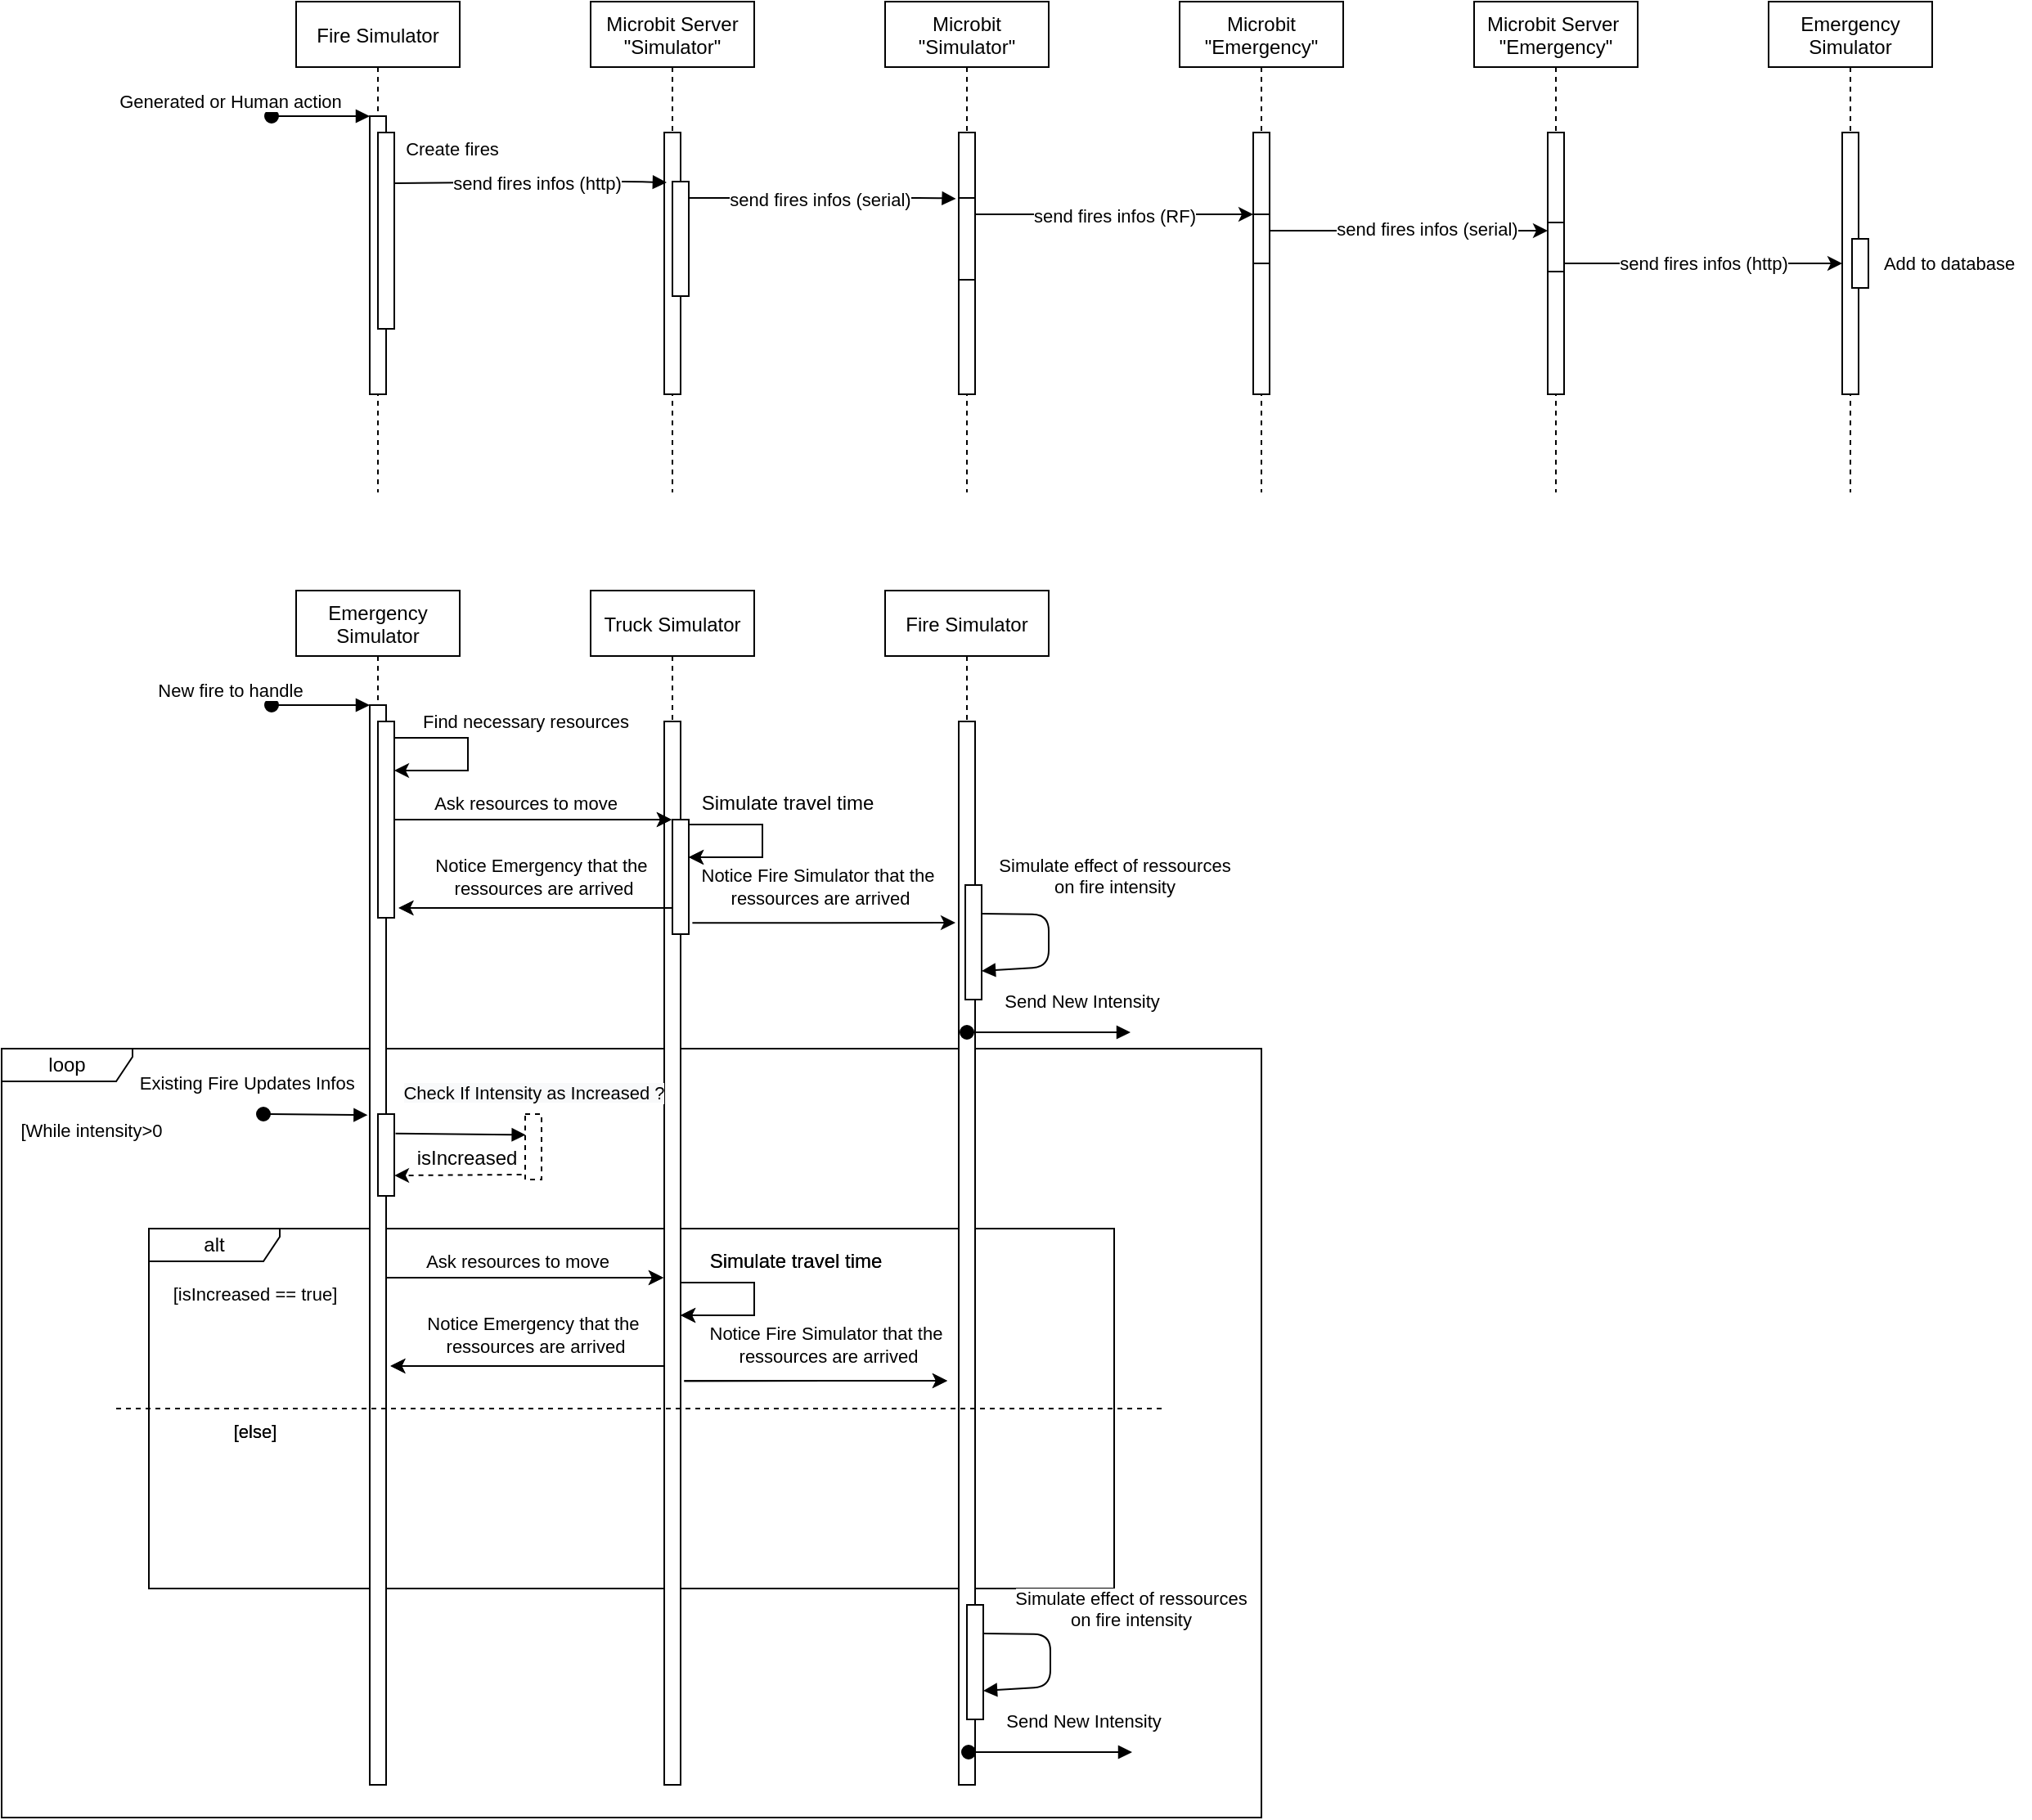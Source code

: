 <mxfile version="14.0.3" type="github">
  <diagram id="kgpKYQtTHZ0yAKxKKP6v" name="Page-1">
    <mxGraphModel dx="2028" dy="642" grid="1" gridSize="10" guides="1" tooltips="1" connect="1" arrows="1" fold="1" page="1" pageScale="1" pageWidth="850" pageHeight="1100" math="0" shadow="0" extFonts="Permanent Marker^https://fonts.googleapis.com/css?family=Permanent+Marker">
      <root>
        <mxCell id="0" />
        <mxCell id="1" parent="0" />
        <mxCell id="_Cd2gHY0J91j7cz8xgZX-41" value="loop" style="shape=umlFrame;whiteSpace=wrap;html=1;width=80;height=20;" vertex="1" parent="1">
          <mxGeometry x="-60" y="720" width="770" height="470" as="geometry" />
        </mxCell>
        <mxCell id="_Cd2gHY0J91j7cz8xgZX-14" value="alt" style="shape=umlFrame;whiteSpace=wrap;html=1;width=80;height=20;" vertex="1" parent="1">
          <mxGeometry x="30" y="830" width="590" height="220" as="geometry" />
        </mxCell>
        <mxCell id="3nuBFxr9cyL0pnOWT2aG-1" value="Fire Simulator" style="shape=umlLifeline;perimeter=lifelinePerimeter;container=1;collapsible=0;recursiveResize=0;rounded=0;shadow=0;strokeWidth=1;" parent="1" vertex="1">
          <mxGeometry x="120" y="80" width="100" height="300" as="geometry" />
        </mxCell>
        <mxCell id="3nuBFxr9cyL0pnOWT2aG-2" value="" style="points=[];perimeter=orthogonalPerimeter;rounded=0;shadow=0;strokeWidth=1;" parent="3nuBFxr9cyL0pnOWT2aG-1" vertex="1">
          <mxGeometry x="45" y="70" width="10" height="170" as="geometry" />
        </mxCell>
        <mxCell id="3nuBFxr9cyL0pnOWT2aG-3" value="Generated or Human action" style="verticalAlign=bottom;startArrow=oval;endArrow=block;startSize=8;shadow=0;strokeWidth=1;" parent="3nuBFxr9cyL0pnOWT2aG-1" target="3nuBFxr9cyL0pnOWT2aG-2" edge="1">
          <mxGeometry x="-1" y="-25" relative="1" as="geometry">
            <mxPoint x="-15" y="70" as="sourcePoint" />
            <mxPoint x="-25" y="-25" as="offset" />
          </mxGeometry>
        </mxCell>
        <mxCell id="3nuBFxr9cyL0pnOWT2aG-5" value="Microbit Server &#xa;&quot;Simulator&quot;" style="shape=umlLifeline;perimeter=lifelinePerimeter;container=1;collapsible=0;recursiveResize=0;rounded=0;shadow=0;strokeWidth=1;" parent="1" vertex="1">
          <mxGeometry x="300" y="80" width="100" height="300" as="geometry" />
        </mxCell>
        <mxCell id="3nuBFxr9cyL0pnOWT2aG-6" value="" style="points=[];perimeter=orthogonalPerimeter;rounded=0;shadow=0;strokeWidth=1;" parent="3nuBFxr9cyL0pnOWT2aG-5" vertex="1">
          <mxGeometry x="45" y="80" width="10" height="160" as="geometry" />
        </mxCell>
        <mxCell id="HOpp2nxaqxP0PWBmFJq2-1" value="Microbit &#xa;&quot;Simulator&quot;" style="shape=umlLifeline;perimeter=lifelinePerimeter;container=1;collapsible=0;recursiveResize=0;rounded=0;shadow=0;strokeWidth=1;" parent="1" vertex="1">
          <mxGeometry x="480" y="80" width="100" height="300" as="geometry" />
        </mxCell>
        <mxCell id="HOpp2nxaqxP0PWBmFJq2-2" value="" style="points=[];perimeter=orthogonalPerimeter;rounded=0;shadow=0;strokeWidth=1;" parent="HOpp2nxaqxP0PWBmFJq2-1" vertex="1">
          <mxGeometry x="45" y="80" width="10" height="160" as="geometry" />
        </mxCell>
        <mxCell id="9IBMMB6tiIiyF1nRFMf0-17" value="" style="rounded=0;whiteSpace=wrap;html=1;" parent="HOpp2nxaqxP0PWBmFJq2-1" vertex="1">
          <mxGeometry x="45" y="120" width="10" height="50" as="geometry" />
        </mxCell>
        <mxCell id="HOpp2nxaqxP0PWBmFJq2-3" value="Microbit &#xa;&quot;Emergency&quot;" style="shape=umlLifeline;perimeter=lifelinePerimeter;container=1;collapsible=0;recursiveResize=0;rounded=0;shadow=0;strokeWidth=1;" parent="1" vertex="1">
          <mxGeometry x="660" y="80" width="100" height="300" as="geometry" />
        </mxCell>
        <mxCell id="HOpp2nxaqxP0PWBmFJq2-4" value="" style="points=[];perimeter=orthogonalPerimeter;rounded=0;shadow=0;strokeWidth=1;" parent="HOpp2nxaqxP0PWBmFJq2-3" vertex="1">
          <mxGeometry x="45" y="80" width="10" height="160" as="geometry" />
        </mxCell>
        <mxCell id="9IBMMB6tiIiyF1nRFMf0-18" value="" style="rounded=0;whiteSpace=wrap;html=1;" parent="HOpp2nxaqxP0PWBmFJq2-3" vertex="1">
          <mxGeometry x="45" y="130" width="10" height="30" as="geometry" />
        </mxCell>
        <mxCell id="HOpp2nxaqxP0PWBmFJq2-5" value="Microbit Server &#xa;&quot;Emergency&quot;" style="shape=umlLifeline;perimeter=lifelinePerimeter;container=1;collapsible=0;recursiveResize=0;rounded=0;shadow=0;strokeWidth=1;" parent="1" vertex="1">
          <mxGeometry x="840" y="80" width="100" height="300" as="geometry" />
        </mxCell>
        <mxCell id="HOpp2nxaqxP0PWBmFJq2-6" value="" style="points=[];perimeter=orthogonalPerimeter;rounded=0;shadow=0;strokeWidth=1;" parent="HOpp2nxaqxP0PWBmFJq2-5" vertex="1">
          <mxGeometry x="45" y="80" width="10" height="160" as="geometry" />
        </mxCell>
        <mxCell id="9IBMMB6tiIiyF1nRFMf0-19" value="" style="rounded=0;whiteSpace=wrap;html=1;" parent="HOpp2nxaqxP0PWBmFJq2-5" vertex="1">
          <mxGeometry x="45" y="135" width="10" height="30" as="geometry" />
        </mxCell>
        <mxCell id="HOpp2nxaqxP0PWBmFJq2-7" value="Emergency &#xa;Simulator" style="shape=umlLifeline;perimeter=lifelinePerimeter;container=1;collapsible=0;recursiveResize=0;rounded=0;shadow=0;strokeWidth=1;" parent="1" vertex="1">
          <mxGeometry x="1020" y="80" width="100" height="300" as="geometry" />
        </mxCell>
        <mxCell id="HOpp2nxaqxP0PWBmFJq2-8" value="" style="points=[];perimeter=orthogonalPerimeter;rounded=0;shadow=0;strokeWidth=1;" parent="HOpp2nxaqxP0PWBmFJq2-7" vertex="1">
          <mxGeometry x="45" y="80" width="10" height="160" as="geometry" />
        </mxCell>
        <mxCell id="9IBMMB6tiIiyF1nRFMf0-20" value="" style="rounded=0;whiteSpace=wrap;html=1;" parent="HOpp2nxaqxP0PWBmFJq2-7" vertex="1">
          <mxGeometry x="51" y="145" width="10" height="30" as="geometry" />
        </mxCell>
        <mxCell id="HOpp2nxaqxP0PWBmFJq2-11" value="" style="verticalAlign=bottom;endArrow=block;shadow=0;strokeWidth=1;entryX=-0.171;entryY=0.253;entryDx=0;entryDy=0;entryPerimeter=0;" parent="1" source="3nuBFxr9cyL0pnOWT2aG-6" target="HOpp2nxaqxP0PWBmFJq2-2" edge="1">
          <mxGeometry relative="1" as="geometry">
            <mxPoint x="360" y="180.0" as="sourcePoint" />
            <mxPoint x="530.0" y="180.0" as="targetPoint" />
            <Array as="points">
              <mxPoint x="470" y="200" />
              <mxPoint x="510" y="200" />
            </Array>
          </mxGeometry>
        </mxCell>
        <mxCell id="9IBMMB6tiIiyF1nRFMf0-5" value="send fires infos (serial)" style="edgeLabel;html=1;align=center;verticalAlign=middle;resizable=0;points=[];" parent="HOpp2nxaqxP0PWBmFJq2-11" vertex="1" connectable="0">
          <mxGeometry x="-0.446" y="-1" relative="1" as="geometry">
            <mxPoint x="38.1" as="offset" />
          </mxGeometry>
        </mxCell>
        <mxCell id="9IBMMB6tiIiyF1nRFMf0-1" value="" style="rounded=0;whiteSpace=wrap;html=1;" parent="1" vertex="1">
          <mxGeometry x="170" y="160" width="10" height="120" as="geometry" />
        </mxCell>
        <mxCell id="9IBMMB6tiIiyF1nRFMf0-2" value="&lt;span style=&quot;font-size: 11px ; background-color: rgb(255 , 255 , 255)&quot;&gt;Create fires&lt;/span&gt;" style="text;html=1;align=center;verticalAlign=middle;resizable=0;points=[];autosize=1;" parent="1" vertex="1">
          <mxGeometry x="180" y="160" width="70" height="20" as="geometry" />
        </mxCell>
        <mxCell id="9IBMMB6tiIiyF1nRFMf0-3" value="" style="verticalAlign=bottom;endArrow=block;shadow=0;strokeWidth=1;entryX=0.148;entryY=0.191;entryDx=0;entryDy=0;entryPerimeter=0;" parent="1" target="3nuBFxr9cyL0pnOWT2aG-6" edge="1">
          <mxGeometry x="0.07" y="-20" relative="1" as="geometry">
            <mxPoint x="180" y="191" as="sourcePoint" />
            <mxPoint x="338.29" y="190.48" as="targetPoint" />
            <Array as="points">
              <mxPoint x="285" y="190" />
              <mxPoint x="325" y="190" />
            </Array>
            <mxPoint as="offset" />
          </mxGeometry>
        </mxCell>
        <mxCell id="9IBMMB6tiIiyF1nRFMf0-4" value="send fires infos (http)" style="edgeLabel;html=1;align=center;verticalAlign=middle;resizable=0;points=[];" parent="9IBMMB6tiIiyF1nRFMf0-3" vertex="1" connectable="0">
          <mxGeometry x="0.04" y="-1" relative="1" as="geometry">
            <mxPoint as="offset" />
          </mxGeometry>
        </mxCell>
        <mxCell id="9IBMMB6tiIiyF1nRFMf0-7" style="edgeStyle=orthogonalEdgeStyle;rounded=0;orthogonalLoop=1;jettySize=auto;html=1;" parent="1" source="HOpp2nxaqxP0PWBmFJq2-2" target="HOpp2nxaqxP0PWBmFJq2-4" edge="1">
          <mxGeometry relative="1" as="geometry">
            <Array as="points">
              <mxPoint x="640" y="210" />
              <mxPoint x="640" y="210" />
            </Array>
          </mxGeometry>
        </mxCell>
        <mxCell id="9IBMMB6tiIiyF1nRFMf0-8" value="&lt;span style=&quot;color: rgba(0 , 0 , 0 , 0) ; font-family: monospace ; font-size: 0px ; background-color: rgb(248 , 249 , 250)&quot;&gt;%3CmxGraphModel%3E%3Croot%3E%3CmxCell%20id%3D%220%22%2F%3E%3CmxCell%20id%3D%221%22%20parent%3D%220%22%2F%3E%3CmxCell%20id%3D%222%22%20value%3D%22send%20fires%20infos%20(serial)%22%20style%3D%22edgeLabel%3Bhtml%3D1%3Balign%3Dcenter%3BverticalAlign%3Dmiddle%3Bresizable%3D0%3Bpoints%3D%5B%5D%3B%22%20vertex%3D%221%22%20connectable%3D%220%22%20parent%3D%221%22%3E%3CmxGeometry%20x%3D%22439.997%22%20y%3D%22201%22%20as%3D%22geometry%22%2F%3E%3C%2FmxCell%3E%3C%2Froot%3E%3C%2FmxGraphModel%3E&lt;/span&gt;" style="edgeLabel;html=1;align=center;verticalAlign=middle;resizable=0;points=[];" parent="9IBMMB6tiIiyF1nRFMf0-7" vertex="1" connectable="0">
          <mxGeometry x="0.23" y="-1" relative="1" as="geometry">
            <mxPoint as="offset" />
          </mxGeometry>
        </mxCell>
        <mxCell id="9IBMMB6tiIiyF1nRFMf0-9" value="send fires infos (RF)" style="edgeLabel;html=1;align=center;verticalAlign=middle;resizable=0;points=[];" parent="9IBMMB6tiIiyF1nRFMf0-7" vertex="1" connectable="0">
          <mxGeometry x="0.117" y="-1" relative="1" as="geometry">
            <mxPoint x="-10.17" as="offset" />
          </mxGeometry>
        </mxCell>
        <mxCell id="9IBMMB6tiIiyF1nRFMf0-11" style="edgeStyle=orthogonalEdgeStyle;rounded=0;orthogonalLoop=1;jettySize=auto;html=1;" parent="1" source="HOpp2nxaqxP0PWBmFJq2-4" target="HOpp2nxaqxP0PWBmFJq2-6" edge="1">
          <mxGeometry relative="1" as="geometry">
            <Array as="points">
              <mxPoint x="810" y="220" />
              <mxPoint x="810" y="220" />
            </Array>
          </mxGeometry>
        </mxCell>
        <mxCell id="9IBMMB6tiIiyF1nRFMf0-12" value="send fires infos (serial)" style="edgeLabel;html=1;align=center;verticalAlign=middle;resizable=0;points=[];" parent="9IBMMB6tiIiyF1nRFMf0-11" vertex="1" connectable="0">
          <mxGeometry x="0.125" y="1" relative="1" as="geometry">
            <mxPoint as="offset" />
          </mxGeometry>
        </mxCell>
        <mxCell id="9IBMMB6tiIiyF1nRFMf0-13" style="edgeStyle=orthogonalEdgeStyle;rounded=0;orthogonalLoop=1;jettySize=auto;html=1;" parent="1" source="HOpp2nxaqxP0PWBmFJq2-6" target="HOpp2nxaqxP0PWBmFJq2-8" edge="1">
          <mxGeometry relative="1" as="geometry" />
        </mxCell>
        <mxCell id="9IBMMB6tiIiyF1nRFMf0-14" value="send fires infos (http)" style="edgeLabel;html=1;align=center;verticalAlign=middle;resizable=0;points=[];" parent="9IBMMB6tiIiyF1nRFMf0-13" vertex="1" connectable="0">
          <mxGeometry x="0.182" y="2" relative="1" as="geometry">
            <mxPoint x="-15.69" y="2" as="offset" />
          </mxGeometry>
        </mxCell>
        <mxCell id="9IBMMB6tiIiyF1nRFMf0-16" value="" style="rounded=0;whiteSpace=wrap;html=1;" parent="1" vertex="1">
          <mxGeometry x="350" y="190" width="10" height="70" as="geometry" />
        </mxCell>
        <mxCell id="9IBMMB6tiIiyF1nRFMf0-21" value="&lt;font style=&quot;font-size: 11px&quot;&gt;Add to database&lt;/font&gt;" style="text;html=1;align=center;verticalAlign=middle;resizable=0;points=[];autosize=1;" parent="1" vertex="1">
          <mxGeometry x="1080" y="230" width="100" height="20" as="geometry" />
        </mxCell>
        <mxCell id="9IBMMB6tiIiyF1nRFMf0-22" value="Emergency &#xa;Simulator" style="shape=umlLifeline;perimeter=lifelinePerimeter;container=1;collapsible=0;recursiveResize=0;rounded=0;shadow=0;strokeWidth=1;" parent="1" vertex="1">
          <mxGeometry x="120" y="440" width="100" height="730" as="geometry" />
        </mxCell>
        <mxCell id="9IBMMB6tiIiyF1nRFMf0-23" value="" style="points=[];perimeter=orthogonalPerimeter;rounded=0;shadow=0;strokeWidth=1;" parent="9IBMMB6tiIiyF1nRFMf0-22" vertex="1">
          <mxGeometry x="45" y="70" width="10" height="660" as="geometry" />
        </mxCell>
        <mxCell id="9IBMMB6tiIiyF1nRFMf0-24" value="New fire to handle" style="verticalAlign=bottom;startArrow=oval;endArrow=block;startSize=8;shadow=0;strokeWidth=1;" parent="9IBMMB6tiIiyF1nRFMf0-22" target="9IBMMB6tiIiyF1nRFMf0-23" edge="1">
          <mxGeometry x="-1" y="-25" relative="1" as="geometry">
            <mxPoint x="-15" y="70" as="sourcePoint" />
            <mxPoint x="-25" y="-25" as="offset" />
          </mxGeometry>
        </mxCell>
        <mxCell id="_Cd2gHY0J91j7cz8xgZX-11" value="" style="rounded=0;whiteSpace=wrap;html=1;" vertex="1" parent="9IBMMB6tiIiyF1nRFMf0-22">
          <mxGeometry x="50" y="320" width="10" height="50" as="geometry" />
        </mxCell>
        <mxCell id="9IBMMB6tiIiyF1nRFMf0-25" value="Truck Simulator" style="shape=umlLifeline;perimeter=lifelinePerimeter;container=1;collapsible=0;recursiveResize=0;rounded=0;shadow=0;strokeWidth=1;" parent="1" vertex="1">
          <mxGeometry x="300" y="440" width="100" height="730" as="geometry" />
        </mxCell>
        <mxCell id="9IBMMB6tiIiyF1nRFMf0-26" value="" style="points=[];perimeter=orthogonalPerimeter;rounded=0;shadow=0;strokeWidth=1;" parent="9IBMMB6tiIiyF1nRFMf0-25" vertex="1">
          <mxGeometry x="45" y="80" width="10" height="650" as="geometry" />
        </mxCell>
        <mxCell id="9IBMMB6tiIiyF1nRFMf0-27" value="Fire Simulator" style="shape=umlLifeline;perimeter=lifelinePerimeter;container=1;collapsible=0;recursiveResize=0;rounded=0;shadow=0;strokeWidth=1;" parent="1" vertex="1">
          <mxGeometry x="480" y="440" width="100" height="730" as="geometry" />
        </mxCell>
        <mxCell id="9IBMMB6tiIiyF1nRFMf0-28" value="" style="points=[];perimeter=orthogonalPerimeter;rounded=0;shadow=0;strokeWidth=1;" parent="9IBMMB6tiIiyF1nRFMf0-27" vertex="1">
          <mxGeometry x="45" y="80" width="10" height="650" as="geometry" />
        </mxCell>
        <mxCell id="9IBMMB6tiIiyF1nRFMf0-29" value="" style="rounded=0;whiteSpace=wrap;html=1;" parent="9IBMMB6tiIiyF1nRFMf0-27" vertex="1">
          <mxGeometry x="49" y="180" width="10" height="70" as="geometry" />
        </mxCell>
        <mxCell id="_Cd2gHY0J91j7cz8xgZX-8" value="Simulate effect of ressources&lt;br&gt;on fire intensity" style="html=1;verticalAlign=bottom;endArrow=block;exitX=1;exitY=0.25;exitDx=0;exitDy=0;entryX=1;entryY=0.75;entryDx=0;entryDy=0;" edge="1" parent="9IBMMB6tiIiyF1nRFMf0-27" source="9IBMMB6tiIiyF1nRFMf0-29" target="9IBMMB6tiIiyF1nRFMf0-29">
          <mxGeometry x="-0.281" y="41" width="80" relative="1" as="geometry">
            <mxPoint x="90" y="200" as="sourcePoint" />
            <mxPoint x="170" y="200" as="targetPoint" />
            <Array as="points">
              <mxPoint x="100" y="198" />
              <mxPoint x="100" y="230" />
            </Array>
            <mxPoint x="-1" y="-8" as="offset" />
          </mxGeometry>
        </mxCell>
        <mxCell id="9IBMMB6tiIiyF1nRFMf0-59" style="edgeStyle=orthogonalEdgeStyle;rounded=0;orthogonalLoop=1;jettySize=auto;html=1;entryX=1;entryY=0.25;entryDx=0;entryDy=0;" parent="1" target="9IBMMB6tiIiyF1nRFMf0-41" edge="1">
          <mxGeometry relative="1" as="geometry">
            <mxPoint x="180" y="594" as="targetPoint" />
            <mxPoint x="180" y="564.034" as="sourcePoint" />
            <Array as="points">
              <mxPoint x="180" y="530" />
              <mxPoint x="225" y="530" />
              <mxPoint x="225" y="550" />
            </Array>
          </mxGeometry>
        </mxCell>
        <mxCell id="9IBMMB6tiIiyF1nRFMf0-63" style="edgeStyle=orthogonalEdgeStyle;rounded=0;orthogonalLoop=1;jettySize=auto;html=1;" parent="1" source="9IBMMB6tiIiyF1nRFMf0-41" target="9IBMMB6tiIiyF1nRFMf0-25" edge="1">
          <mxGeometry relative="1" as="geometry">
            <Array as="points">
              <mxPoint x="300" y="580" />
              <mxPoint x="300" y="580" />
            </Array>
          </mxGeometry>
        </mxCell>
        <mxCell id="9IBMMB6tiIiyF1nRFMf0-64" value="Ask resources to move" style="edgeLabel;html=1;align=center;verticalAlign=middle;resizable=0;points=[];" parent="9IBMMB6tiIiyF1nRFMf0-63" vertex="1" connectable="0">
          <mxGeometry x="-0.248" relative="1" as="geometry">
            <mxPoint x="16.55" y="-10" as="offset" />
          </mxGeometry>
        </mxCell>
        <mxCell id="9IBMMB6tiIiyF1nRFMf0-41" value="" style="rounded=0;whiteSpace=wrap;html=1;" parent="1" vertex="1">
          <mxGeometry x="170" y="520" width="10" height="120" as="geometry" />
        </mxCell>
        <mxCell id="_Cd2gHY0J91j7cz8xgZX-1" style="edgeStyle=orthogonalEdgeStyle;rounded=0;orthogonalLoop=1;jettySize=auto;html=1;exitX=1.219;exitY=0.902;exitDx=0;exitDy=0;exitPerimeter=0;" edge="1" parent="1" source="9IBMMB6tiIiyF1nRFMf0-52">
          <mxGeometry relative="1" as="geometry">
            <mxPoint x="523" y="643" as="targetPoint" />
            <Array as="points">
              <mxPoint x="523" y="644" />
            </Array>
          </mxGeometry>
        </mxCell>
        <mxCell id="_Cd2gHY0J91j7cz8xgZX-2" style="edgeStyle=orthogonalEdgeStyle;rounded=0;orthogonalLoop=1;jettySize=auto;html=1;exitX=0;exitY=0.75;exitDx=0;exitDy=0;entryX=1.267;entryY=0.95;entryDx=0;entryDy=0;entryPerimeter=0;" edge="1" parent="1" source="9IBMMB6tiIiyF1nRFMf0-52" target="9IBMMB6tiIiyF1nRFMf0-41">
          <mxGeometry relative="1" as="geometry">
            <Array as="points">
              <mxPoint x="350" y="634" />
            </Array>
          </mxGeometry>
        </mxCell>
        <mxCell id="_Cd2gHY0J91j7cz8xgZX-3" value="Notice Emergency that the&amp;nbsp;&lt;br&gt;ressources are arrived" style="edgeLabel;html=1;align=center;verticalAlign=middle;resizable=0;points=[];" vertex="1" connectable="0" parent="_Cd2gHY0J91j7cz8xgZX-2">
          <mxGeometry x="0.167" relative="1" as="geometry">
            <mxPoint x="17.5" y="-19" as="offset" />
          </mxGeometry>
        </mxCell>
        <mxCell id="9IBMMB6tiIiyF1nRFMf0-52" value="" style="rounded=0;whiteSpace=wrap;html=1;" parent="1" vertex="1">
          <mxGeometry x="350" y="580" width="10" height="70" as="geometry" />
        </mxCell>
        <mxCell id="9IBMMB6tiIiyF1nRFMf0-62" value="&lt;font style=&quot;font-size: 11px&quot;&gt;Find necessary resources&lt;/font&gt;" style="text;html=1;align=center;verticalAlign=middle;resizable=0;points=[];autosize=1;" parent="1" vertex="1">
          <mxGeometry x="190" y="510" width="140" height="20" as="geometry" />
        </mxCell>
        <mxCell id="9IBMMB6tiIiyF1nRFMf0-65" style="edgeStyle=orthogonalEdgeStyle;rounded=0;orthogonalLoop=1;jettySize=auto;html=1;entryX=1;entryY=0.25;entryDx=0;entryDy=0;" parent="1" edge="1">
          <mxGeometry relative="1" as="geometry">
            <mxPoint x="360" y="602.97" as="targetPoint" />
            <mxPoint x="360" y="617.004" as="sourcePoint" />
            <Array as="points">
              <mxPoint x="360" y="583" />
              <mxPoint x="405" y="583" />
              <mxPoint x="405" y="603" />
            </Array>
          </mxGeometry>
        </mxCell>
        <mxCell id="9IBMMB6tiIiyF1nRFMf0-66" value="Simulate travel time" style="text;html=1;align=center;verticalAlign=middle;resizable=0;points=[];autosize=1;" parent="1" vertex="1">
          <mxGeometry x="360" y="560" width="120" height="20" as="geometry" />
        </mxCell>
        <mxCell id="_Cd2gHY0J91j7cz8xgZX-4" value="Notice Fire Simulator that the&amp;nbsp;&lt;br&gt;ressources are arrived" style="edgeLabel;html=1;align=center;verticalAlign=middle;resizable=0;points=[];" vertex="1" connectable="0" parent="1">
          <mxGeometry x="440" y="621" as="geometry" />
        </mxCell>
        <mxCell id="_Cd2gHY0J91j7cz8xgZX-5" value="Send New Intensity" style="html=1;verticalAlign=bottom;startArrow=oval;startFill=1;endArrow=block;startSize=8;" edge="1" parent="1">
          <mxGeometry x="0.4" y="10" width="60" relative="1" as="geometry">
            <mxPoint x="530" y="710" as="sourcePoint" />
            <mxPoint x="630" y="710" as="targetPoint" />
            <mxPoint as="offset" />
          </mxGeometry>
        </mxCell>
        <mxCell id="_Cd2gHY0J91j7cz8xgZX-10" value="Existing Fire Updates Infos" style="verticalAlign=bottom;startArrow=oval;endArrow=block;startSize=8;shadow=0;strokeWidth=1;entryX=-0.129;entryY=0.387;entryDx=0;entryDy=0;entryPerimeter=0;" edge="1" parent="1">
          <mxGeometry x="-1" y="14" relative="1" as="geometry">
            <mxPoint x="100" y="760" as="sourcePoint" />
            <mxPoint x="-10" y="4" as="offset" />
            <mxPoint x="163.71" y="760.59" as="targetPoint" />
          </mxGeometry>
        </mxCell>
        <mxCell id="_Cd2gHY0J91j7cz8xgZX-15" value="" style="line;strokeWidth=1;fillColor=none;align=left;verticalAlign=middle;spacingTop=-1;spacingLeft=3;spacingRight=3;rotatable=0;labelPosition=right;points=[];portConstraint=eastwest;dashed=1;" vertex="1" parent="1">
          <mxGeometry x="10" y="936" width="640" height="8" as="geometry" />
        </mxCell>
        <mxCell id="_Cd2gHY0J91j7cz8xgZX-17" value="" style="html=1;points=[];perimeter=orthogonalPerimeter;dashed=1;" vertex="1" parent="1">
          <mxGeometry x="260" y="760" width="10" height="40" as="geometry" />
        </mxCell>
        <mxCell id="_Cd2gHY0J91j7cz8xgZX-18" value="&lt;span style=&quot;background-color: rgb(248 , 249 , 250)&quot;&gt;Check If Intensity as Increased ?&lt;/span&gt;" style="html=1;verticalAlign=bottom;endArrow=block;exitX=1.276;exitY=0.137;exitDx=0;exitDy=0;exitPerimeter=0;entryX=0.032;entryY=0.318;entryDx=0;entryDy=0;entryPerimeter=0;" edge="1" target="_Cd2gHY0J91j7cz8xgZX-17" parent="1">
          <mxGeometry x="1" y="18" relative="1" as="geometry">
            <mxPoint x="180.76" y="771.85" as="sourcePoint" />
            <mxPoint x="258" y="771.85" as="targetPoint" />
            <mxPoint x="5" y="1" as="offset" />
          </mxGeometry>
        </mxCell>
        <mxCell id="_Cd2gHY0J91j7cz8xgZX-22" value="" style="endArrow=classic;html=1;exitX=-0.136;exitY=0.842;exitDx=0;exitDy=0;exitPerimeter=0;entryX=1.084;entryY=0.684;entryDx=0;entryDy=0;entryPerimeter=0;dashed=1;" edge="1" parent="1">
          <mxGeometry width="50" height="50" relative="1" as="geometry">
            <mxPoint x="257.8" y="797.0" as="sourcePoint" />
            <mxPoint x="180.0" y="797.52" as="targetPoint" />
          </mxGeometry>
        </mxCell>
        <mxCell id="_Cd2gHY0J91j7cz8xgZX-23" value="isIncreased" style="text;html=1;align=center;verticalAlign=middle;resizable=0;points=[];autosize=1;" vertex="1" parent="1">
          <mxGeometry x="184" y="777" width="80" height="20" as="geometry" />
        </mxCell>
        <mxCell id="_Cd2gHY0J91j7cz8xgZX-24" value="[isIncreased == true]" style="text;html=1;strokeColor=none;fillColor=none;align=center;verticalAlign=middle;whiteSpace=wrap;rounded=0;dashed=1;fontSize=11;" vertex="1" parent="1">
          <mxGeometry x="40" y="860" width="110" height="20" as="geometry" />
        </mxCell>
        <mxCell id="_Cd2gHY0J91j7cz8xgZX-25" value="[else]" style="text;html=1;strokeColor=none;fillColor=none;align=center;verticalAlign=middle;whiteSpace=wrap;rounded=0;dashed=1;fontSize=11;" vertex="1" parent="1">
          <mxGeometry x="40" y="944" width="110" height="20" as="geometry" />
        </mxCell>
        <mxCell id="_Cd2gHY0J91j7cz8xgZX-26" style="edgeStyle=orthogonalEdgeStyle;rounded=0;orthogonalLoop=1;jettySize=auto;html=1;" edge="1" parent="1">
          <mxGeometry relative="1" as="geometry">
            <Array as="points">
              <mxPoint x="300" y="580" />
              <mxPoint x="300" y="580" />
            </Array>
            <mxPoint x="180" y="580" as="sourcePoint" />
            <mxPoint x="349.5" y="580" as="targetPoint" />
          </mxGeometry>
        </mxCell>
        <mxCell id="_Cd2gHY0J91j7cz8xgZX-27" value="Ask resources to move" style="edgeLabel;html=1;align=center;verticalAlign=middle;resizable=0;points=[];" vertex="1" connectable="0" parent="_Cd2gHY0J91j7cz8xgZX-26">
          <mxGeometry x="-0.248" relative="1" as="geometry">
            <mxPoint x="16.55" y="-10" as="offset" />
          </mxGeometry>
        </mxCell>
        <mxCell id="_Cd2gHY0J91j7cz8xgZX-28" style="edgeStyle=orthogonalEdgeStyle;rounded=0;orthogonalLoop=1;jettySize=auto;html=1;exitX=0;exitY=0.75;exitDx=0;exitDy=0;entryX=1.267;entryY=0.95;entryDx=0;entryDy=0;entryPerimeter=0;" edge="1" parent="1">
          <mxGeometry relative="1" as="geometry">
            <mxPoint x="350" y="632.5" as="sourcePoint" />
            <mxPoint x="182.67" y="634" as="targetPoint" />
            <Array as="points">
              <mxPoint x="350" y="634" />
            </Array>
          </mxGeometry>
        </mxCell>
        <mxCell id="_Cd2gHY0J91j7cz8xgZX-29" value="Notice Emergency that the&amp;nbsp;&lt;br&gt;ressources are arrived" style="edgeLabel;html=1;align=center;verticalAlign=middle;resizable=0;points=[];" vertex="1" connectable="0" parent="_Cd2gHY0J91j7cz8xgZX-28">
          <mxGeometry x="0.167" relative="1" as="geometry">
            <mxPoint x="17.5" y="-19" as="offset" />
          </mxGeometry>
        </mxCell>
        <mxCell id="_Cd2gHY0J91j7cz8xgZX-30" value="Notice Fire Simulator that the&amp;nbsp;&lt;br&gt;ressources are arrived" style="edgeLabel;html=1;align=center;verticalAlign=middle;resizable=0;points=[];" vertex="1" connectable="0" parent="1">
          <mxGeometry x="440" y="621" as="geometry" />
        </mxCell>
        <mxCell id="_Cd2gHY0J91j7cz8xgZX-31" style="edgeStyle=orthogonalEdgeStyle;rounded=0;orthogonalLoop=1;jettySize=auto;html=1;entryX=1;entryY=0.25;entryDx=0;entryDy=0;" edge="1" parent="1">
          <mxGeometry relative="1" as="geometry">
            <mxPoint x="360" y="602.97" as="targetPoint" />
            <mxPoint x="360" y="617.004" as="sourcePoint" />
            <Array as="points">
              <mxPoint x="360" y="583" />
              <mxPoint x="405" y="583" />
              <mxPoint x="405" y="603" />
            </Array>
          </mxGeometry>
        </mxCell>
        <mxCell id="_Cd2gHY0J91j7cz8xgZX-32" style="edgeStyle=orthogonalEdgeStyle;rounded=0;orthogonalLoop=1;jettySize=auto;html=1;exitX=1.219;exitY=0.902;exitDx=0;exitDy=0;exitPerimeter=0;" edge="1" parent="1">
          <mxGeometry relative="1" as="geometry">
            <mxPoint x="357.19" y="923.14" as="sourcePoint" />
            <mxPoint x="518" y="923" as="targetPoint" />
            <Array as="points">
              <mxPoint x="518" y="924" />
            </Array>
          </mxGeometry>
        </mxCell>
        <mxCell id="_Cd2gHY0J91j7cz8xgZX-33" style="edgeStyle=orthogonalEdgeStyle;rounded=0;orthogonalLoop=1;jettySize=auto;html=1;" edge="1" parent="1">
          <mxGeometry relative="1" as="geometry">
            <Array as="points">
              <mxPoint x="295" y="860" />
              <mxPoint x="295" y="860" />
            </Array>
            <mxPoint x="175" y="860" as="sourcePoint" />
            <mxPoint x="344.5" y="860" as="targetPoint" />
          </mxGeometry>
        </mxCell>
        <mxCell id="_Cd2gHY0J91j7cz8xgZX-34" value="Ask resources to move" style="edgeLabel;html=1;align=center;verticalAlign=middle;resizable=0;points=[];" vertex="1" connectable="0" parent="_Cd2gHY0J91j7cz8xgZX-33">
          <mxGeometry x="-0.248" relative="1" as="geometry">
            <mxPoint x="16.55" y="-10" as="offset" />
          </mxGeometry>
        </mxCell>
        <mxCell id="_Cd2gHY0J91j7cz8xgZX-35" style="edgeStyle=orthogonalEdgeStyle;rounded=0;orthogonalLoop=1;jettySize=auto;html=1;exitX=0;exitY=0.75;exitDx=0;exitDy=0;entryX=1.267;entryY=0.95;entryDx=0;entryDy=0;entryPerimeter=0;" edge="1" parent="1">
          <mxGeometry relative="1" as="geometry">
            <mxPoint x="345" y="912.5" as="sourcePoint" />
            <mxPoint x="177.67" y="914" as="targetPoint" />
            <Array as="points">
              <mxPoint x="345" y="914" />
            </Array>
          </mxGeometry>
        </mxCell>
        <mxCell id="_Cd2gHY0J91j7cz8xgZX-36" value="Notice Emergency that the&amp;nbsp;&lt;br&gt;ressources are arrived" style="edgeLabel;html=1;align=center;verticalAlign=middle;resizable=0;points=[];" vertex="1" connectable="0" parent="_Cd2gHY0J91j7cz8xgZX-35">
          <mxGeometry x="0.167" relative="1" as="geometry">
            <mxPoint x="17.5" y="-19" as="offset" />
          </mxGeometry>
        </mxCell>
        <mxCell id="_Cd2gHY0J91j7cz8xgZX-37" style="edgeStyle=orthogonalEdgeStyle;rounded=0;orthogonalLoop=1;jettySize=auto;html=1;entryX=1;entryY=0.25;entryDx=0;entryDy=0;" edge="1" parent="1">
          <mxGeometry relative="1" as="geometry">
            <mxPoint x="355" y="882.97" as="targetPoint" />
            <mxPoint x="355" y="897.004" as="sourcePoint" />
            <Array as="points">
              <mxPoint x="355" y="863" />
              <mxPoint x="400" y="863" />
              <mxPoint x="400" y="883" />
            </Array>
          </mxGeometry>
        </mxCell>
        <mxCell id="_Cd2gHY0J91j7cz8xgZX-38" value="Simulate travel time" style="text;html=1;align=center;verticalAlign=middle;resizable=0;points=[];autosize=1;" vertex="1" parent="1">
          <mxGeometry x="365" y="839.5" width="120" height="20" as="geometry" />
        </mxCell>
        <mxCell id="_Cd2gHY0J91j7cz8xgZX-39" value="Notice Fire Simulator that the&amp;nbsp;&lt;br&gt;ressources are arrived" style="edgeLabel;html=1;align=center;verticalAlign=middle;resizable=0;points=[];" vertex="1" connectable="0" parent="1">
          <mxGeometry x="445" y="900.5" as="geometry" />
        </mxCell>
        <mxCell id="_Cd2gHY0J91j7cz8xgZX-42" value="Notice Fire Simulator that the&amp;nbsp;&lt;br&gt;ressources are arrived" style="edgeLabel;html=1;align=center;verticalAlign=middle;resizable=0;points=[];" vertex="1" connectable="0" parent="1">
          <mxGeometry x="445" y="900.5" as="geometry" />
        </mxCell>
        <mxCell id="_Cd2gHY0J91j7cz8xgZX-43" style="edgeStyle=orthogonalEdgeStyle;rounded=0;orthogonalLoop=1;jettySize=auto;html=1;exitX=1.219;exitY=0.902;exitDx=0;exitDy=0;exitPerimeter=0;" edge="1" parent="1">
          <mxGeometry relative="1" as="geometry">
            <mxPoint x="357.19" y="923.14" as="sourcePoint" />
            <mxPoint x="518" y="923" as="targetPoint" />
            <Array as="points">
              <mxPoint x="518" y="924" />
            </Array>
          </mxGeometry>
        </mxCell>
        <mxCell id="_Cd2gHY0J91j7cz8xgZX-44" value="Simulate travel time" style="text;html=1;align=center;verticalAlign=middle;resizable=0;points=[];autosize=1;" vertex="1" parent="1">
          <mxGeometry x="365" y="839.5" width="120" height="20" as="geometry" />
        </mxCell>
        <mxCell id="_Cd2gHY0J91j7cz8xgZX-45" style="edgeStyle=orthogonalEdgeStyle;rounded=0;orthogonalLoop=1;jettySize=auto;html=1;entryX=1;entryY=0.25;entryDx=0;entryDy=0;" edge="1" parent="1">
          <mxGeometry relative="1" as="geometry">
            <mxPoint x="355" y="882.97" as="targetPoint" />
            <mxPoint x="355" y="897.004" as="sourcePoint" />
            <Array as="points">
              <mxPoint x="355" y="863" />
              <mxPoint x="400" y="863" />
              <mxPoint x="400" y="883" />
            </Array>
          </mxGeometry>
        </mxCell>
        <mxCell id="_Cd2gHY0J91j7cz8xgZX-46" style="edgeStyle=orthogonalEdgeStyle;rounded=0;orthogonalLoop=1;jettySize=auto;html=1;" edge="1" parent="1">
          <mxGeometry relative="1" as="geometry">
            <Array as="points">
              <mxPoint x="295" y="860" />
              <mxPoint x="295" y="860" />
            </Array>
            <mxPoint x="175" y="860" as="sourcePoint" />
            <mxPoint x="344.5" y="860" as="targetPoint" />
          </mxGeometry>
        </mxCell>
        <mxCell id="_Cd2gHY0J91j7cz8xgZX-47" value="Ask resources to move" style="edgeLabel;html=1;align=center;verticalAlign=middle;resizable=0;points=[];" vertex="1" connectable="0" parent="_Cd2gHY0J91j7cz8xgZX-46">
          <mxGeometry x="-0.248" relative="1" as="geometry">
            <mxPoint x="16.55" y="-10" as="offset" />
          </mxGeometry>
        </mxCell>
        <mxCell id="_Cd2gHY0J91j7cz8xgZX-48" style="edgeStyle=orthogonalEdgeStyle;rounded=0;orthogonalLoop=1;jettySize=auto;html=1;exitX=0;exitY=0.75;exitDx=0;exitDy=0;entryX=1.267;entryY=0.95;entryDx=0;entryDy=0;entryPerimeter=0;" edge="1" parent="1">
          <mxGeometry relative="1" as="geometry">
            <mxPoint x="345" y="912.5" as="sourcePoint" />
            <mxPoint x="177.67" y="914" as="targetPoint" />
            <Array as="points">
              <mxPoint x="345" y="914" />
            </Array>
          </mxGeometry>
        </mxCell>
        <mxCell id="_Cd2gHY0J91j7cz8xgZX-49" value="Notice Emergency that the&amp;nbsp;&lt;br&gt;ressources are arrived" style="edgeLabel;html=1;align=center;verticalAlign=middle;resizable=0;points=[];" vertex="1" connectable="0" parent="_Cd2gHY0J91j7cz8xgZX-48">
          <mxGeometry x="0.167" relative="1" as="geometry">
            <mxPoint x="17.5" y="-19" as="offset" />
          </mxGeometry>
        </mxCell>
        <mxCell id="_Cd2gHY0J91j7cz8xgZX-50" value="[else]" style="text;html=1;strokeColor=none;fillColor=none;align=center;verticalAlign=middle;whiteSpace=wrap;rounded=0;dashed=1;fontSize=11;" vertex="1" parent="1">
          <mxGeometry x="40" y="944" width="110" height="20" as="geometry" />
        </mxCell>
        <mxCell id="_Cd2gHY0J91j7cz8xgZX-51" value="" style="line;strokeWidth=1;fillColor=none;align=left;verticalAlign=middle;spacingTop=-1;spacingLeft=3;spacingRight=3;rotatable=0;labelPosition=right;points=[];portConstraint=eastwest;dashed=1;" vertex="1" parent="1">
          <mxGeometry x="10" y="936" width="640" height="8" as="geometry" />
        </mxCell>
        <mxCell id="_Cd2gHY0J91j7cz8xgZX-56" value="[While intensity&amp;gt;0" style="text;html=1;strokeColor=none;fillColor=none;align=center;verticalAlign=middle;whiteSpace=wrap;rounded=0;dashed=1;fontSize=11;" vertex="1" parent="1">
          <mxGeometry x="-60" y="760" width="110" height="20" as="geometry" />
        </mxCell>
        <mxCell id="_Cd2gHY0J91j7cz8xgZX-57" value="" style="rounded=0;whiteSpace=wrap;html=1;" vertex="1" parent="1">
          <mxGeometry x="530" y="1060" width="10" height="70" as="geometry" />
        </mxCell>
        <mxCell id="_Cd2gHY0J91j7cz8xgZX-58" value="Simulate effect of ressources&lt;br&gt;on fire intensity" style="html=1;verticalAlign=bottom;endArrow=block;exitX=1;exitY=0.25;exitDx=0;exitDy=0;entryX=1;entryY=0.75;entryDx=0;entryDy=0;" edge="1" parent="1" source="_Cd2gHY0J91j7cz8xgZX-57" target="_Cd2gHY0J91j7cz8xgZX-57">
          <mxGeometry x="-0.281" y="49" width="80" relative="1" as="geometry">
            <mxPoint x="91" y="640" as="sourcePoint" />
            <mxPoint x="171" y="640" as="targetPoint" />
            <Array as="points">
              <mxPoint x="581" y="1078" />
              <mxPoint x="581" y="1110" />
            </Array>
            <mxPoint as="offset" />
          </mxGeometry>
        </mxCell>
        <mxCell id="_Cd2gHY0J91j7cz8xgZX-59" value="Send New Intensity" style="html=1;verticalAlign=bottom;startArrow=oval;startFill=1;endArrow=block;startSize=8;" edge="1" parent="1">
          <mxGeometry x="0.4" y="10" width="60" relative="1" as="geometry">
            <mxPoint x="531" y="1150" as="sourcePoint" />
            <mxPoint x="631" y="1150" as="targetPoint" />
            <mxPoint as="offset" />
          </mxGeometry>
        </mxCell>
      </root>
    </mxGraphModel>
  </diagram>
</mxfile>
